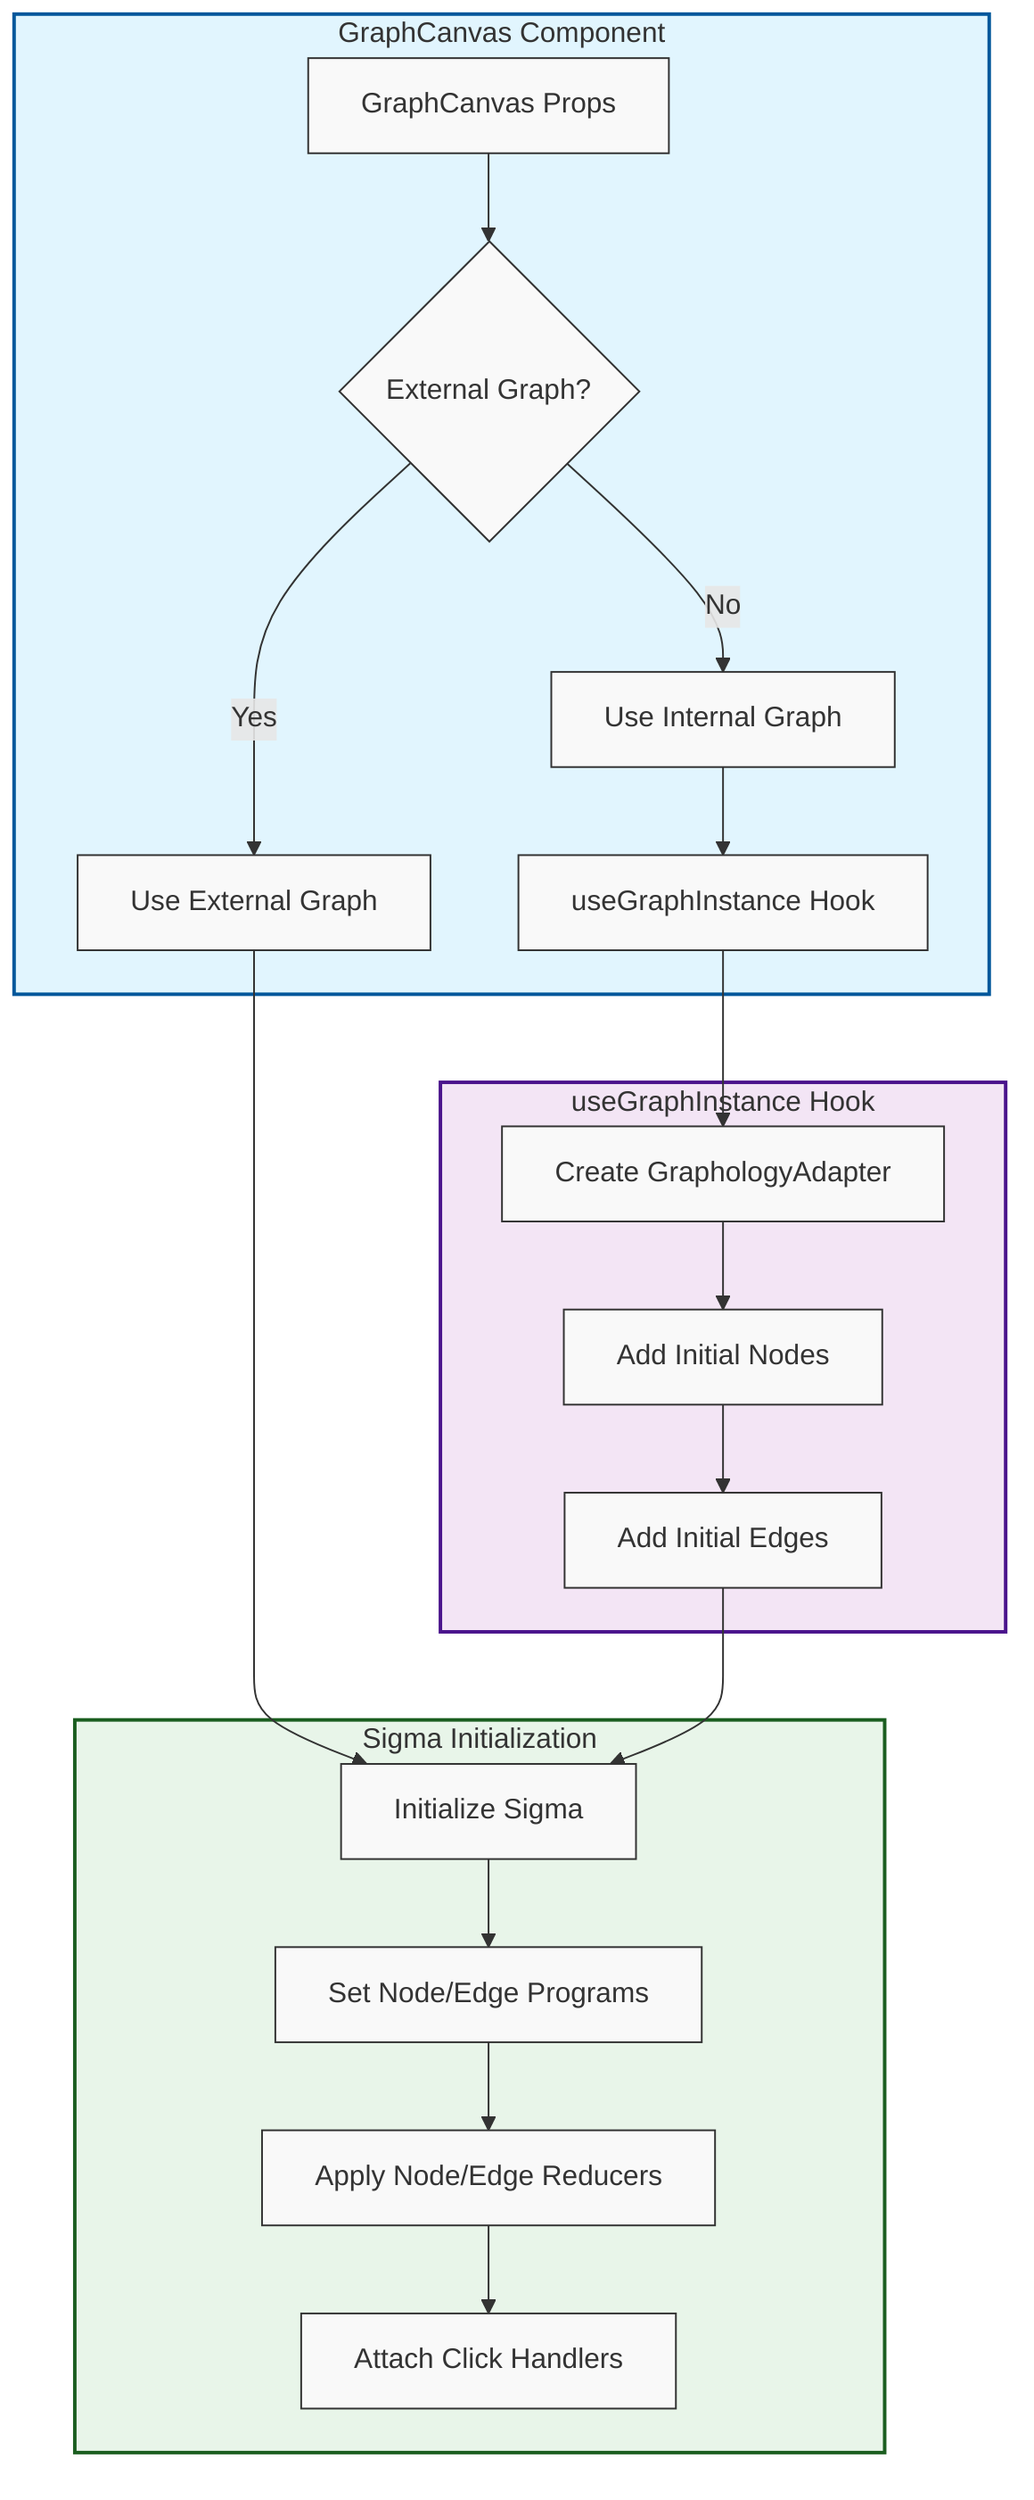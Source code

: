 graph TD
    subgraph GraphCanvas[GraphCanvas Component]
        Props[GraphCanvas Props] --> Decision{External Graph?}
        Decision -- Yes --> External[Use External Graph]
        Decision -- No --> Internal[Use Internal Graph]
        Internal --> Hook[useGraphInstance Hook]
    end

    subgraph Instance[useGraphInstance Hook]
        Hook --> Create[Create GraphologyAdapter]
        Create --> Nodes[Add Initial Nodes]
        Nodes --> Edges[Add Initial Edges]
    end

    subgraph Sigma[Sigma Initialization]
        Init[Initialize Sigma] --> Programs[Set Node/Edge Programs]
        Programs --> Reducers[Apply Node/Edge Reducers]
        Reducers --> Handlers[Attach Click Handlers]
    end

    External --> Init
    Edges --> Init

    classDef default fill:#f9f9f9,stroke:#333,stroke-width:1px
    classDef component fill:#e1f5fe,stroke:#01579b,stroke-width:2px
    classDef hook fill:#f3e5f5,stroke:#4a148c,stroke-width:2px
    classDef sigma fill:#e8f5e9,stroke:#1b5e20,stroke-width:2px

    class GraphCanvas component
    class Instance hook
    class Sigma sigma